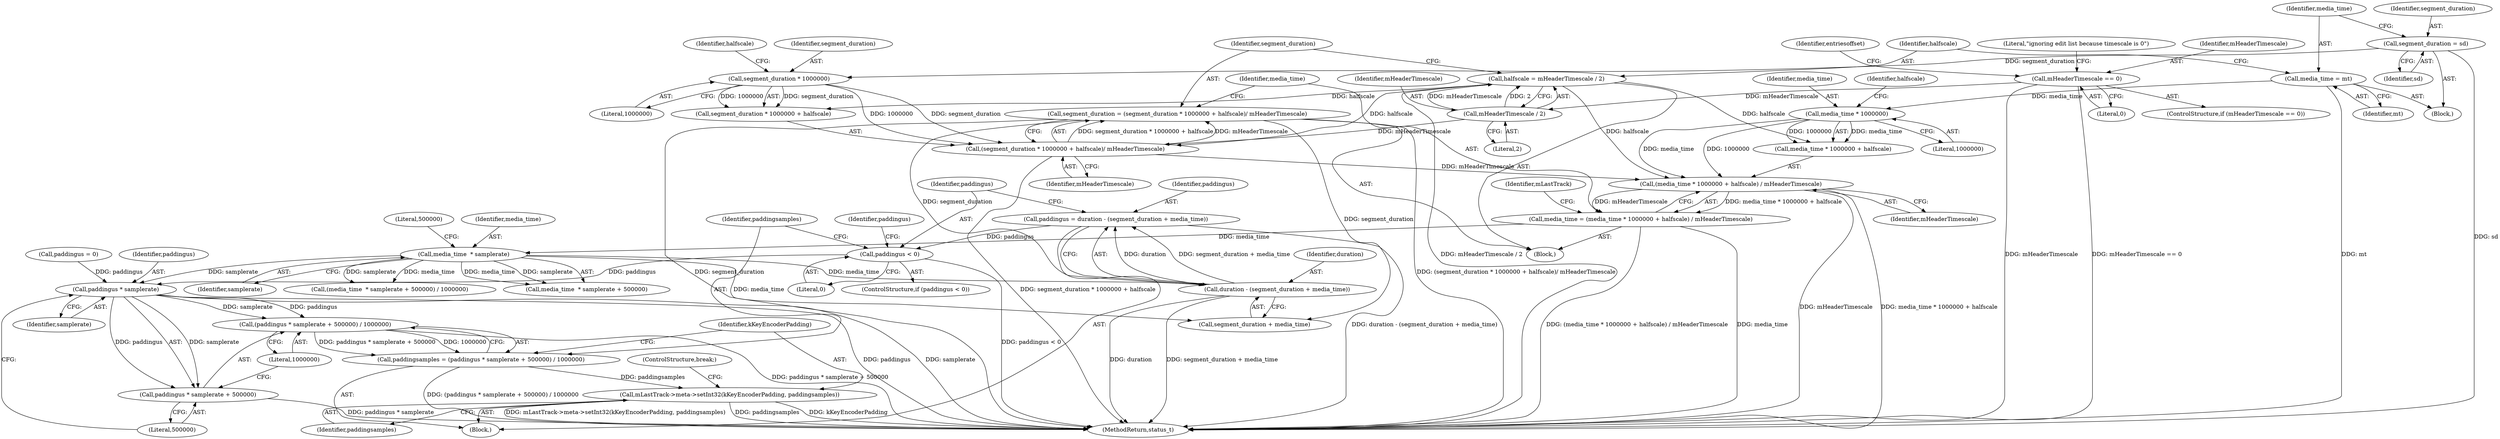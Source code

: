 digraph "0_Android_f4a88c8ed4f8186b3d6e2852993e063fc33ff231@integer" {
"1000768" [label="(Call,paddingus = duration - (segment_duration + media_time))"];
"1000770" [label="(Call,duration - (segment_duration + media_time))"];
"1000717" [label="(Call,segment_duration = (segment_duration * 1000000 + halfscale)/ mHeaderTimescale)"];
"1000719" [label="(Call,(segment_duration * 1000000 + halfscale)/ mHeaderTimescale)"];
"1000721" [label="(Call,segment_duration * 1000000)"];
"1000701" [label="(Call,segment_duration = sd)"];
"1000712" [label="(Call,halfscale = mHeaderTimescale / 2)"];
"1000714" [label="(Call,mHeaderTimescale / 2)"];
"1000634" [label="(Call,mHeaderTimescale == 0)"];
"1000759" [label="(Call,media_time  * samplerate)"];
"1000726" [label="(Call,media_time = (media_time * 1000000 + halfscale) / mHeaderTimescale)"];
"1000728" [label="(Call,(media_time * 1000000 + halfscale) / mHeaderTimescale)"];
"1000730" [label="(Call,media_time * 1000000)"];
"1000704" [label="(Call,media_time = mt)"];
"1000776" [label="(Call,paddingus < 0)"];
"1000788" [label="(Call,paddingus * samplerate)"];
"1000786" [label="(Call,(paddingus * samplerate + 500000) / 1000000)"];
"1000784" [label="(Call,paddingsamples = (paddingus * samplerate + 500000) / 1000000)"];
"1000793" [label="(Call,mLastTrack->meta->setInt32(kKeyEncoderPadding, paddingsamples))"];
"1000787" [label="(Call,paddingus * samplerate + 500000)"];
"1000679" [label="(Block,)"];
"1000789" [label="(Identifier,paddingus)"];
"1000768" [label="(Call,paddingus = duration - (segment_duration + media_time))"];
"1000731" [label="(Identifier,media_time)"];
"1000784" [label="(Call,paddingsamples = (paddingus * samplerate + 500000) / 1000000)"];
"1000723" [label="(Literal,1000000)"];
"1000706" [label="(Identifier,mt)"];
"1000722" [label="(Identifier,segment_duration)"];
"1000758" [label="(Call,media_time  * samplerate + 500000)"];
"1000786" [label="(Call,(paddingus * samplerate + 500000) / 1000000)"];
"1000733" [label="(Identifier,halfscale)"];
"1000785" [label="(Identifier,paddingsamples)"];
"1000762" [label="(Literal,500000)"];
"1000721" [label="(Call,segment_duration * 1000000)"];
"1000794" [label="(Identifier,kKeyEncoderPadding)"];
"1000796" [label="(ControlStructure,break;)"];
"1000633" [label="(ControlStructure,if (mHeaderTimescale == 0))"];
"1000730" [label="(Call,media_time * 1000000)"];
"1000727" [label="(Identifier,media_time)"];
"1000728" [label="(Call,(media_time * 1000000 + halfscale) / mHeaderTimescale)"];
"1000787" [label="(Call,paddingus * samplerate + 500000)"];
"1000641" [label="(Block,)"];
"1000705" [label="(Identifier,media_time)"];
"1000780" [label="(Call,paddingus = 0)"];
"1000771" [label="(Identifier,duration)"];
"1000714" [label="(Call,mHeaderTimescale / 2)"];
"1000761" [label="(Identifier,samplerate)"];
"1000781" [label="(Identifier,paddingus)"];
"1000769" [label="(Identifier,paddingus)"];
"1000775" [label="(ControlStructure,if (paddingus < 0))"];
"1000712" [label="(Call,halfscale = mHeaderTimescale / 2)"];
"1000757" [label="(Call,(media_time  * samplerate + 500000) / 1000000)"];
"1000702" [label="(Identifier,segment_duration)"];
"1000793" [label="(Call,mLastTrack->meta->setInt32(kKeyEncoderPadding, paddingsamples))"];
"1000778" [label="(Literal,0)"];
"1000639" [label="(Literal,\"ignoring edit list because timescale is 0\")"];
"1000760" [label="(Identifier,media_time)"];
"1000795" [label="(Identifier,paddingsamples)"];
"1000772" [label="(Call,segment_duration + media_time)"];
"1000776" [label="(Call,paddingus < 0)"];
"1000725" [label="(Identifier,mHeaderTimescale)"];
"1000770" [label="(Call,duration - (segment_duration + media_time))"];
"1002911" [label="(MethodReturn,status_t)"];
"1000717" [label="(Call,segment_duration = (segment_duration * 1000000 + halfscale)/ mHeaderTimescale)"];
"1000635" [label="(Identifier,mHeaderTimescale)"];
"1000753" [label="(Block,)"];
"1000788" [label="(Call,paddingus * samplerate)"];
"1000720" [label="(Call,segment_duration * 1000000 + halfscale)"];
"1000792" [label="(Literal,1000000)"];
"1000777" [label="(Identifier,paddingus)"];
"1000718" [label="(Identifier,segment_duration)"];
"1000716" [label="(Literal,2)"];
"1000732" [label="(Literal,1000000)"];
"1000790" [label="(Identifier,samplerate)"];
"1000704" [label="(Call,media_time = mt)"];
"1000719" [label="(Call,(segment_duration * 1000000 + halfscale)/ mHeaderTimescale)"];
"1000724" [label="(Identifier,halfscale)"];
"1000726" [label="(Call,media_time = (media_time * 1000000 + halfscale) / mHeaderTimescale)"];
"1000734" [label="(Identifier,mHeaderTimescale)"];
"1000636" [label="(Literal,0)"];
"1000713" [label="(Identifier,halfscale)"];
"1000701" [label="(Call,segment_duration = sd)"];
"1000644" [label="(Identifier,entriesoffset)"];
"1000739" [label="(Identifier,mLastTrack)"];
"1000634" [label="(Call,mHeaderTimescale == 0)"];
"1000729" [label="(Call,media_time * 1000000 + halfscale)"];
"1000759" [label="(Call,media_time  * samplerate)"];
"1000791" [label="(Literal,500000)"];
"1000715" [label="(Identifier,mHeaderTimescale)"];
"1000703" [label="(Identifier,sd)"];
"1000768" -> "1000753"  [label="AST: "];
"1000768" -> "1000770"  [label="CFG: "];
"1000769" -> "1000768"  [label="AST: "];
"1000770" -> "1000768"  [label="AST: "];
"1000777" -> "1000768"  [label="CFG: "];
"1000768" -> "1002911"  [label="DDG: duration - (segment_duration + media_time)"];
"1000770" -> "1000768"  [label="DDG: duration"];
"1000770" -> "1000768"  [label="DDG: segment_duration + media_time"];
"1000768" -> "1000776"  [label="DDG: paddingus"];
"1000770" -> "1000772"  [label="CFG: "];
"1000771" -> "1000770"  [label="AST: "];
"1000772" -> "1000770"  [label="AST: "];
"1000770" -> "1002911"  [label="DDG: segment_duration + media_time"];
"1000770" -> "1002911"  [label="DDG: duration"];
"1000717" -> "1000770"  [label="DDG: segment_duration"];
"1000759" -> "1000770"  [label="DDG: media_time"];
"1000717" -> "1000641"  [label="AST: "];
"1000717" -> "1000719"  [label="CFG: "];
"1000718" -> "1000717"  [label="AST: "];
"1000719" -> "1000717"  [label="AST: "];
"1000727" -> "1000717"  [label="CFG: "];
"1000717" -> "1002911"  [label="DDG: (segment_duration * 1000000 + halfscale)/ mHeaderTimescale"];
"1000717" -> "1002911"  [label="DDG: segment_duration"];
"1000719" -> "1000717"  [label="DDG: segment_duration * 1000000 + halfscale"];
"1000719" -> "1000717"  [label="DDG: mHeaderTimescale"];
"1000717" -> "1000772"  [label="DDG: segment_duration"];
"1000719" -> "1000725"  [label="CFG: "];
"1000720" -> "1000719"  [label="AST: "];
"1000725" -> "1000719"  [label="AST: "];
"1000719" -> "1002911"  [label="DDG: segment_duration * 1000000 + halfscale"];
"1000721" -> "1000719"  [label="DDG: segment_duration"];
"1000721" -> "1000719"  [label="DDG: 1000000"];
"1000712" -> "1000719"  [label="DDG: halfscale"];
"1000714" -> "1000719"  [label="DDG: mHeaderTimescale"];
"1000719" -> "1000728"  [label="DDG: mHeaderTimescale"];
"1000721" -> "1000720"  [label="AST: "];
"1000721" -> "1000723"  [label="CFG: "];
"1000722" -> "1000721"  [label="AST: "];
"1000723" -> "1000721"  [label="AST: "];
"1000724" -> "1000721"  [label="CFG: "];
"1000721" -> "1000720"  [label="DDG: segment_duration"];
"1000721" -> "1000720"  [label="DDG: 1000000"];
"1000701" -> "1000721"  [label="DDG: segment_duration"];
"1000701" -> "1000679"  [label="AST: "];
"1000701" -> "1000703"  [label="CFG: "];
"1000702" -> "1000701"  [label="AST: "];
"1000703" -> "1000701"  [label="AST: "];
"1000705" -> "1000701"  [label="CFG: "];
"1000701" -> "1002911"  [label="DDG: sd"];
"1000712" -> "1000641"  [label="AST: "];
"1000712" -> "1000714"  [label="CFG: "];
"1000713" -> "1000712"  [label="AST: "];
"1000714" -> "1000712"  [label="AST: "];
"1000718" -> "1000712"  [label="CFG: "];
"1000712" -> "1002911"  [label="DDG: mHeaderTimescale / 2"];
"1000714" -> "1000712"  [label="DDG: mHeaderTimescale"];
"1000714" -> "1000712"  [label="DDG: 2"];
"1000712" -> "1000720"  [label="DDG: halfscale"];
"1000712" -> "1000728"  [label="DDG: halfscale"];
"1000712" -> "1000729"  [label="DDG: halfscale"];
"1000714" -> "1000716"  [label="CFG: "];
"1000715" -> "1000714"  [label="AST: "];
"1000716" -> "1000714"  [label="AST: "];
"1000634" -> "1000714"  [label="DDG: mHeaderTimescale"];
"1000634" -> "1000633"  [label="AST: "];
"1000634" -> "1000636"  [label="CFG: "];
"1000635" -> "1000634"  [label="AST: "];
"1000636" -> "1000634"  [label="AST: "];
"1000639" -> "1000634"  [label="CFG: "];
"1000644" -> "1000634"  [label="CFG: "];
"1000634" -> "1002911"  [label="DDG: mHeaderTimescale"];
"1000634" -> "1002911"  [label="DDG: mHeaderTimescale == 0"];
"1000759" -> "1000758"  [label="AST: "];
"1000759" -> "1000761"  [label="CFG: "];
"1000760" -> "1000759"  [label="AST: "];
"1000761" -> "1000759"  [label="AST: "];
"1000762" -> "1000759"  [label="CFG: "];
"1000759" -> "1000757"  [label="DDG: media_time"];
"1000759" -> "1000757"  [label="DDG: samplerate"];
"1000759" -> "1000758"  [label="DDG: media_time"];
"1000759" -> "1000758"  [label="DDG: samplerate"];
"1000726" -> "1000759"  [label="DDG: media_time"];
"1000759" -> "1000772"  [label="DDG: media_time"];
"1000759" -> "1000788"  [label="DDG: samplerate"];
"1000726" -> "1000641"  [label="AST: "];
"1000726" -> "1000728"  [label="CFG: "];
"1000727" -> "1000726"  [label="AST: "];
"1000728" -> "1000726"  [label="AST: "];
"1000739" -> "1000726"  [label="CFG: "];
"1000726" -> "1002911"  [label="DDG: media_time"];
"1000726" -> "1002911"  [label="DDG: (media_time * 1000000 + halfscale) / mHeaderTimescale"];
"1000728" -> "1000726"  [label="DDG: media_time * 1000000 + halfscale"];
"1000728" -> "1000726"  [label="DDG: mHeaderTimescale"];
"1000728" -> "1000734"  [label="CFG: "];
"1000729" -> "1000728"  [label="AST: "];
"1000734" -> "1000728"  [label="AST: "];
"1000728" -> "1002911"  [label="DDG: mHeaderTimescale"];
"1000728" -> "1002911"  [label="DDG: media_time * 1000000 + halfscale"];
"1000730" -> "1000728"  [label="DDG: media_time"];
"1000730" -> "1000728"  [label="DDG: 1000000"];
"1000730" -> "1000729"  [label="AST: "];
"1000730" -> "1000732"  [label="CFG: "];
"1000731" -> "1000730"  [label="AST: "];
"1000732" -> "1000730"  [label="AST: "];
"1000733" -> "1000730"  [label="CFG: "];
"1000730" -> "1000729"  [label="DDG: media_time"];
"1000730" -> "1000729"  [label="DDG: 1000000"];
"1000704" -> "1000730"  [label="DDG: media_time"];
"1000704" -> "1000679"  [label="AST: "];
"1000704" -> "1000706"  [label="CFG: "];
"1000705" -> "1000704"  [label="AST: "];
"1000706" -> "1000704"  [label="AST: "];
"1000713" -> "1000704"  [label="CFG: "];
"1000704" -> "1002911"  [label="DDG: mt"];
"1000776" -> "1000775"  [label="AST: "];
"1000776" -> "1000778"  [label="CFG: "];
"1000777" -> "1000776"  [label="AST: "];
"1000778" -> "1000776"  [label="AST: "];
"1000781" -> "1000776"  [label="CFG: "];
"1000785" -> "1000776"  [label="CFG: "];
"1000776" -> "1002911"  [label="DDG: paddingus < 0"];
"1000776" -> "1000788"  [label="DDG: paddingus"];
"1000788" -> "1000787"  [label="AST: "];
"1000788" -> "1000790"  [label="CFG: "];
"1000789" -> "1000788"  [label="AST: "];
"1000790" -> "1000788"  [label="AST: "];
"1000791" -> "1000788"  [label="CFG: "];
"1000788" -> "1002911"  [label="DDG: paddingus"];
"1000788" -> "1002911"  [label="DDG: samplerate"];
"1000788" -> "1000786"  [label="DDG: paddingus"];
"1000788" -> "1000786"  [label="DDG: samplerate"];
"1000788" -> "1000787"  [label="DDG: paddingus"];
"1000788" -> "1000787"  [label="DDG: samplerate"];
"1000780" -> "1000788"  [label="DDG: paddingus"];
"1000786" -> "1000784"  [label="AST: "];
"1000786" -> "1000792"  [label="CFG: "];
"1000787" -> "1000786"  [label="AST: "];
"1000792" -> "1000786"  [label="AST: "];
"1000784" -> "1000786"  [label="CFG: "];
"1000786" -> "1002911"  [label="DDG: paddingus * samplerate + 500000"];
"1000786" -> "1000784"  [label="DDG: paddingus * samplerate + 500000"];
"1000786" -> "1000784"  [label="DDG: 1000000"];
"1000784" -> "1000753"  [label="AST: "];
"1000785" -> "1000784"  [label="AST: "];
"1000794" -> "1000784"  [label="CFG: "];
"1000784" -> "1002911"  [label="DDG: (paddingus * samplerate + 500000) / 1000000"];
"1000784" -> "1000793"  [label="DDG: paddingsamples"];
"1000793" -> "1000753"  [label="AST: "];
"1000793" -> "1000795"  [label="CFG: "];
"1000794" -> "1000793"  [label="AST: "];
"1000795" -> "1000793"  [label="AST: "];
"1000796" -> "1000793"  [label="CFG: "];
"1000793" -> "1002911"  [label="DDG: mLastTrack->meta->setInt32(kKeyEncoderPadding, paddingsamples)"];
"1000793" -> "1002911"  [label="DDG: paddingsamples"];
"1000793" -> "1002911"  [label="DDG: kKeyEncoderPadding"];
"1000787" -> "1000791"  [label="CFG: "];
"1000791" -> "1000787"  [label="AST: "];
"1000792" -> "1000787"  [label="CFG: "];
"1000787" -> "1002911"  [label="DDG: paddingus * samplerate"];
}
